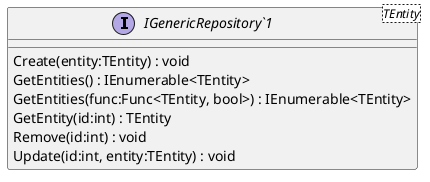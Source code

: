 @startuml
interface "IGenericRepository`1"<TEntity> {
    Create(entity:TEntity) : void
    GetEntities() : IEnumerable<TEntity>
    GetEntities(func:Func<TEntity, bool>) : IEnumerable<TEntity>
    GetEntity(id:int) : TEntity
    Remove(id:int) : void
    Update(id:int, entity:TEntity) : void
}
@enduml
